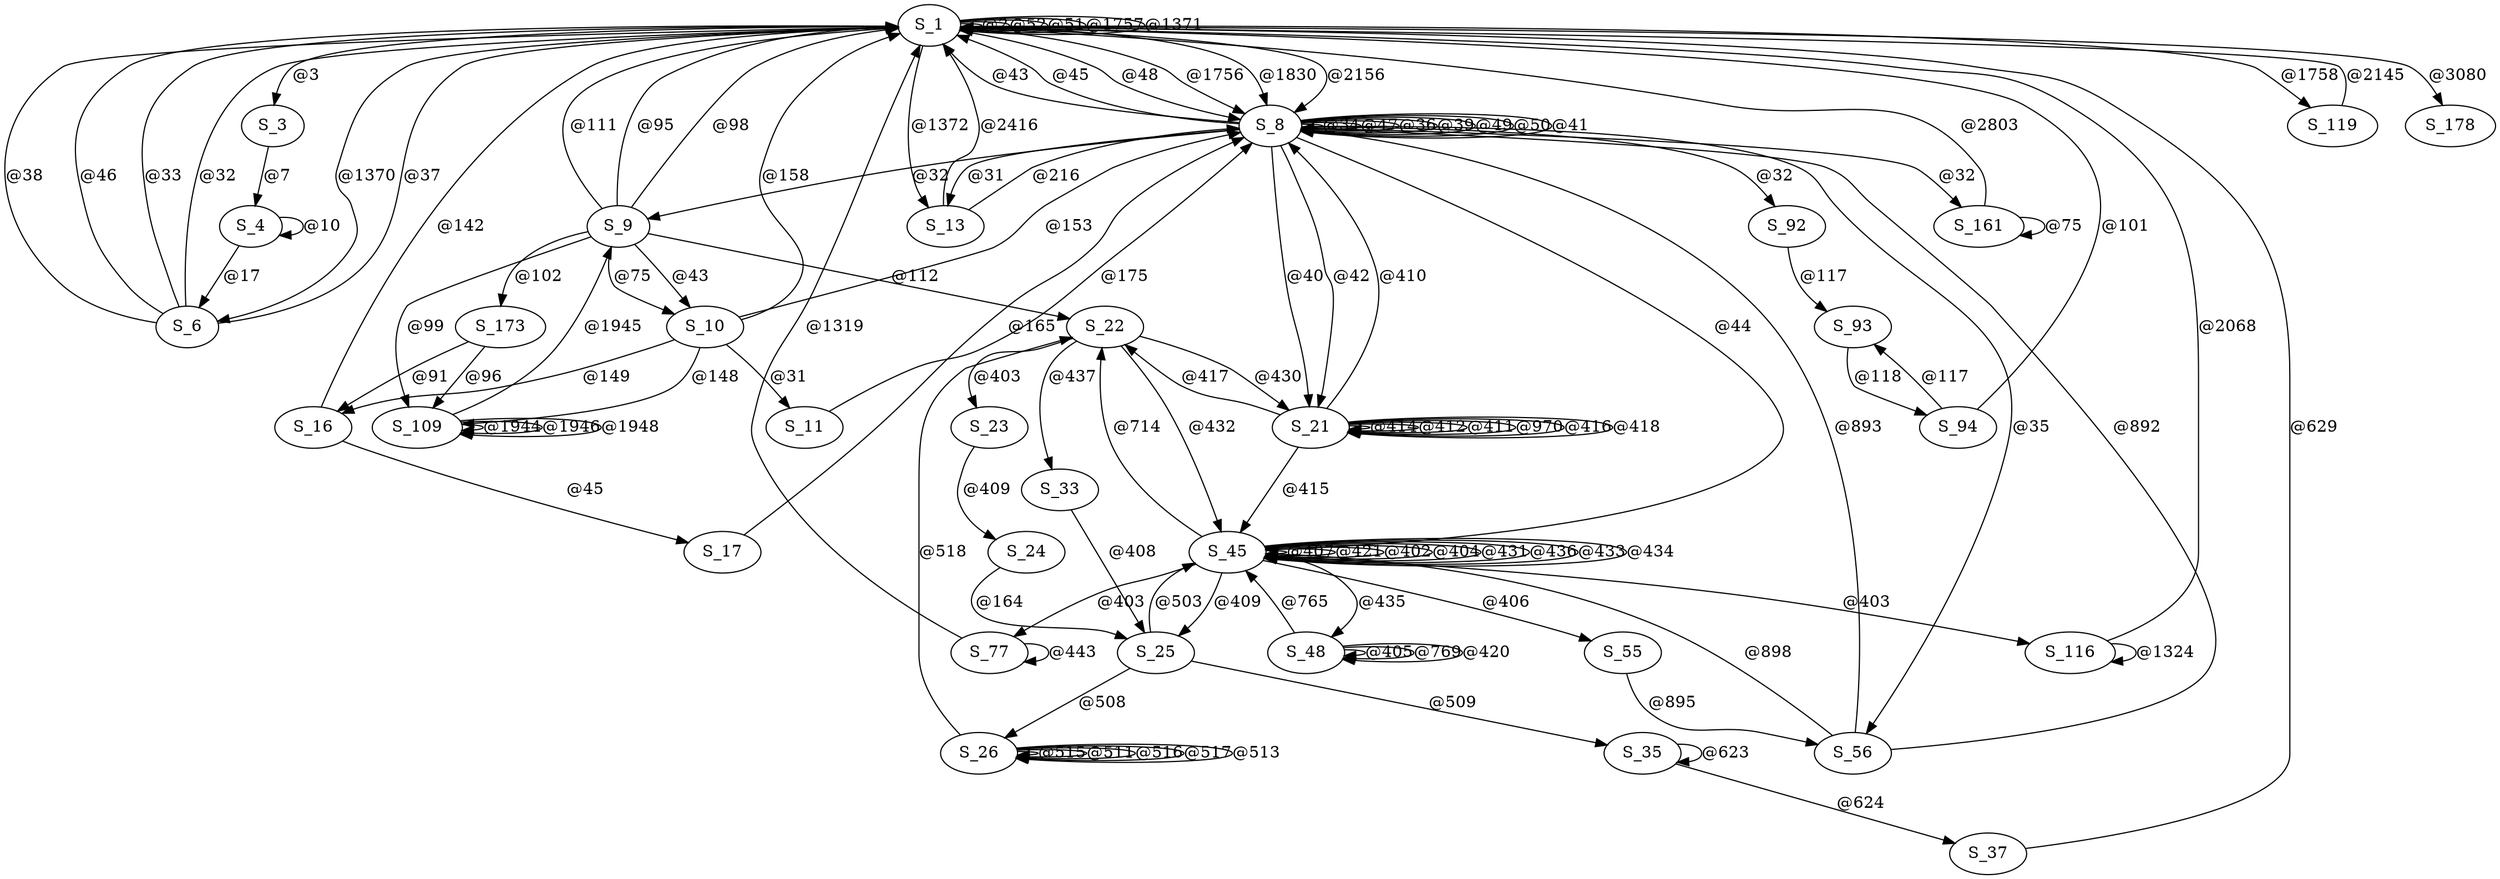 digraph graphtest {
  S_1 -> S_1  [ label="@2"] ;
  S_1 -> S_3  [ label="@3"] ;
  S_1 -> S_8  [ label="@48"] ;
  S_1 -> S_1  [ label="@52"] ;
  S_1 -> S_1  [ label="@51"] ;
  S_1 -> S_6  [ label="@1370"] ;
  S_1 -> S_8  [ label="@1756"] ;
  S_1 -> S_8  [ label="@1830"] ;
  S_1 -> S_119  [ label="@1758"] ;
  S_1 -> S_8  [ label="@2156"] ;
  S_1 -> S_1  [ label="@1757"] ;
  S_1 -> S_13  [ label="@1372"] ;
  S_1 -> S_1  [ label="@1371"] ;
  S_1 -> S_178  [ label="@3080"] ;
  S_3 -> S_4  [ label="@7"] ;
  S_4 -> S_4  [ label="@10"] ;
  S_4 -> S_6  [ label="@17"] ;
  S_6 -> S_1  [ label="@37"] ;
  S_6 -> S_1  [ label="@38"] ;
  S_6 -> S_1  [ label="@46"] ;
  S_6 -> S_1  [ label="@33"] ;
  S_6 -> S_1  [ label="@32"] ;
  S_8 -> S_9  [ label="@32"] ;
  S_8 -> S_13  [ label="@31"] ;
  S_8 -> S_8  [ label="@34"] ;
  S_8 -> S_8  [ label="@47"] ;
  S_8 -> S_21  [ label="@40"] ;
  S_8 -> S_8  [ label="@36"] ;
  S_8 -> S_8  [ label="@39"] ;
  S_8 -> S_45  [ label="@44"] ;
  S_8 -> S_8  [ label="@49"] ;
  S_8 -> S_8  [ label="@50"] ;
  S_8 -> S_21  [ label="@42"] ;
  S_8 -> S_8  [ label="@41"] ;
  S_8 -> S_56  [ label="@35"] ;
  S_8 -> S_92  [ label="@32"] ;
  S_8 -> S_1  [ label="@43"] ;
  S_8 -> S_1  [ label="@45"] ;
  S_8 -> S_161  [ label="@32"] ;
  S_9 -> S_10  [ label="@43"] ;
  S_9 -> S_1  [ label="@95"] ;
  S_9 -> S_109  [ label="@99"] ;
  S_9 -> S_22  [ label="@112"] ;
  S_9 -> S_1  [ label="@98"] ;
  S_9 -> S_1  [ label="@111"] ;
  S_9 -> S_10  [ label="@75"] ;
  S_9 -> S_173  [ label="@102"] ;
  S_10 -> S_11  [ label="@31"] ;
  S_10 -> S_16  [ label="@149"] ;
  S_10 -> S_109  [ label="@148"] ;
  S_10 -> S_1  [ label="@158"] ;
  S_10 -> S_8  [ label="@153"] ;
  S_11 -> S_8  [ label="@175"] ;
  S_13 -> S_8  [ label="@216"] ;
  S_13 -> S_1  [ label="@2416"] ;
  S_16 -> S_17  [ label="@45"] ;
  S_16 -> S_1  [ label="@142"] ;
  S_17 -> S_8  [ label="@165"] ;
  S_21 -> S_22  [ label="@417"] ;
  S_21 -> S_21  [ label="@414"] ;
  S_21 -> S_21  [ label="@412"] ;
  S_21 -> S_21  [ label="@411"] ;
  S_21 -> S_21  [ label="@970"] ;
  S_21 -> S_8  [ label="@410"] ;
  S_21 -> S_21  [ label="@416"] ;
  S_21 -> S_21  [ label="@418"] ;
  S_21 -> S_45  [ label="@415"] ;
  S_22 -> S_23  [ label="@403"] ;
  S_22 -> S_33  [ label="@437"] ;
  S_22 -> S_21  [ label="@430"] ;
  S_22 -> S_45  [ label="@432"] ;
  S_23 -> S_24  [ label="@409"] ;
  S_24 -> S_25  [ label="@164"] ;
  S_25 -> S_26  [ label="@508"] ;
  S_25 -> S_35  [ label="@509"] ;
  S_25 -> S_45  [ label="@503"] ;
  S_26 -> S_26  [ label="@515"] ;
  S_26 -> S_26  [ label="@511"] ;
  S_26 -> S_26  [ label="@516"] ;
  S_26 -> S_26  [ label="@517"] ;
  S_26 -> S_26  [ label="@513"] ;
  S_26 -> S_22  [ label="@518"] ;
  S_33 -> S_25  [ label="@408"] ;
  S_35 -> S_35  [ label="@623"] ;
  S_35 -> S_37  [ label="@624"] ;
  S_37 -> S_1  [ label="@629"] ;
  S_45 -> S_45  [ label="@407"] ;
  S_45 -> S_45  [ label="@421"] ;
  S_45 -> S_48  [ label="@435"] ;
  S_45 -> S_45  [ label="@402"] ;
  S_45 -> S_45  [ label="@404"] ;
  S_45 -> S_55  [ label="@406"] ;
  S_45 -> S_45  [ label="@431"] ;
  S_45 -> S_22  [ label="@714"] ;
  S_45 -> S_45  [ label="@436"] ;
  S_45 -> S_45  [ label="@433"] ;
  S_45 -> S_45  [ label="@434"] ;
  S_45 -> S_25  [ label="@409"] ;
  S_45 -> S_77  [ label="@403"] ;
  S_45 -> S_116  [ label="@403"] ;
  S_48 -> S_48  [ label="@405"] ;
  S_48 -> S_48  [ label="@769"] ;
  S_48 -> S_48  [ label="@420"] ;
  S_48 -> S_45  [ label="@765"] ;
  S_55 -> S_56  [ label="@895"] ;
  S_56 -> S_45  [ label="@898"] ;
  S_56 -> S_8  [ label="@892"] ;
  S_56 -> S_8  [ label="@893"] ;
  S_77 -> S_77  [ label="@443"] ;
  S_77 -> S_1  [ label="@1319"] ;
  S_92 -> S_93  [ label="@117"] ;
  S_93 -> S_94  [ label="@118"] ;
  S_94 -> S_93  [ label="@117"] ;
  S_94 -> S_1  [ label="@101"] ;
  S_109 -> S_109  [ label="@1944"] ;
  S_109 -> S_109  [ label="@1946"] ;
  S_109 -> S_109  [ label="@1948"] ;
  S_109 -> S_9  [ label="@1945"] ;
  S_116 -> S_116  [ label="@1324"] ;
  S_116 -> S_1  [ label="@2068"] ;
  S_119 -> S_1  [ label="@2145"] ;
  S_161 -> S_161  [ label="@75"] ;
  S_161 -> S_1  [ label="@2803"] ;
  S_173 -> S_109  [ label="@96"] ;
  S_173 -> S_16  [ label="@91"] ;
}